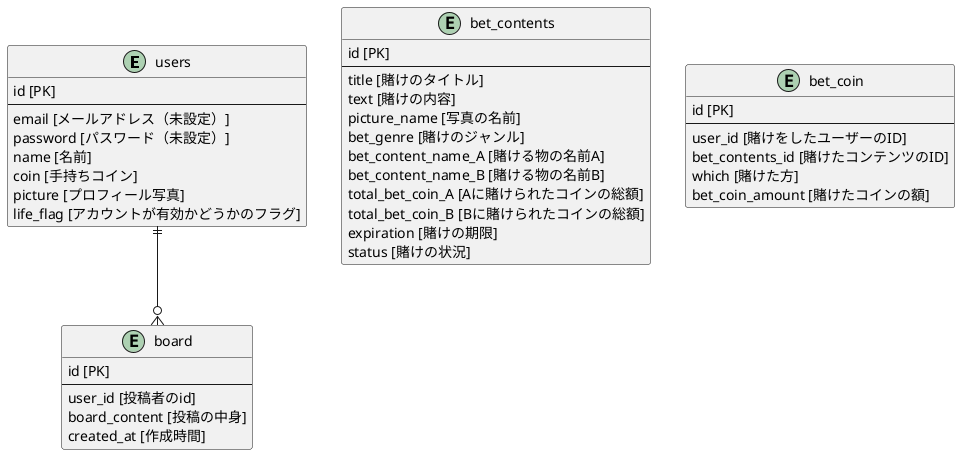 @startuml ER
entity "users" {
  id [PK]
  --
  email [メールアドレス（未設定）]
  password [パスワード（未設定）]
  name [名前]
  coin [手持ちコイン]
  picture [プロフィール写真]
  life_flag [アカウントが有効かどうかのフラグ]
}
entity "board" {
  id [PK]
  --
  user_id [投稿者のid]
  board_content [投稿の中身]
  created_at [作成時間]
}
entity "bet_contents" {
  id [PK]
  --
  title [賭けのタイトル]
  text [賭けの内容]
  picture_name [写真の名前]
  bet_genre [賭けのジャンル]
  bet_content_name_A [賭ける物の名前A]
  bet_content_name_B [賭ける物の名前B]
  total_bet_coin_A [Aに賭けられたコインの総額]
  total_bet_coin_B [Bに賭けられたコインの総額]
  expiration [賭けの期限]
  status [賭けの状況]
}
entity "bet_coin" {
  id [PK]
  --
  user_id [賭けをしたユーザーのID]
  bet_contents_id [賭けたコンテンツのID]
  which [賭けた方]
  bet_coin_amount [賭けたコインの額]
}
users ||--o{ board
@enduml